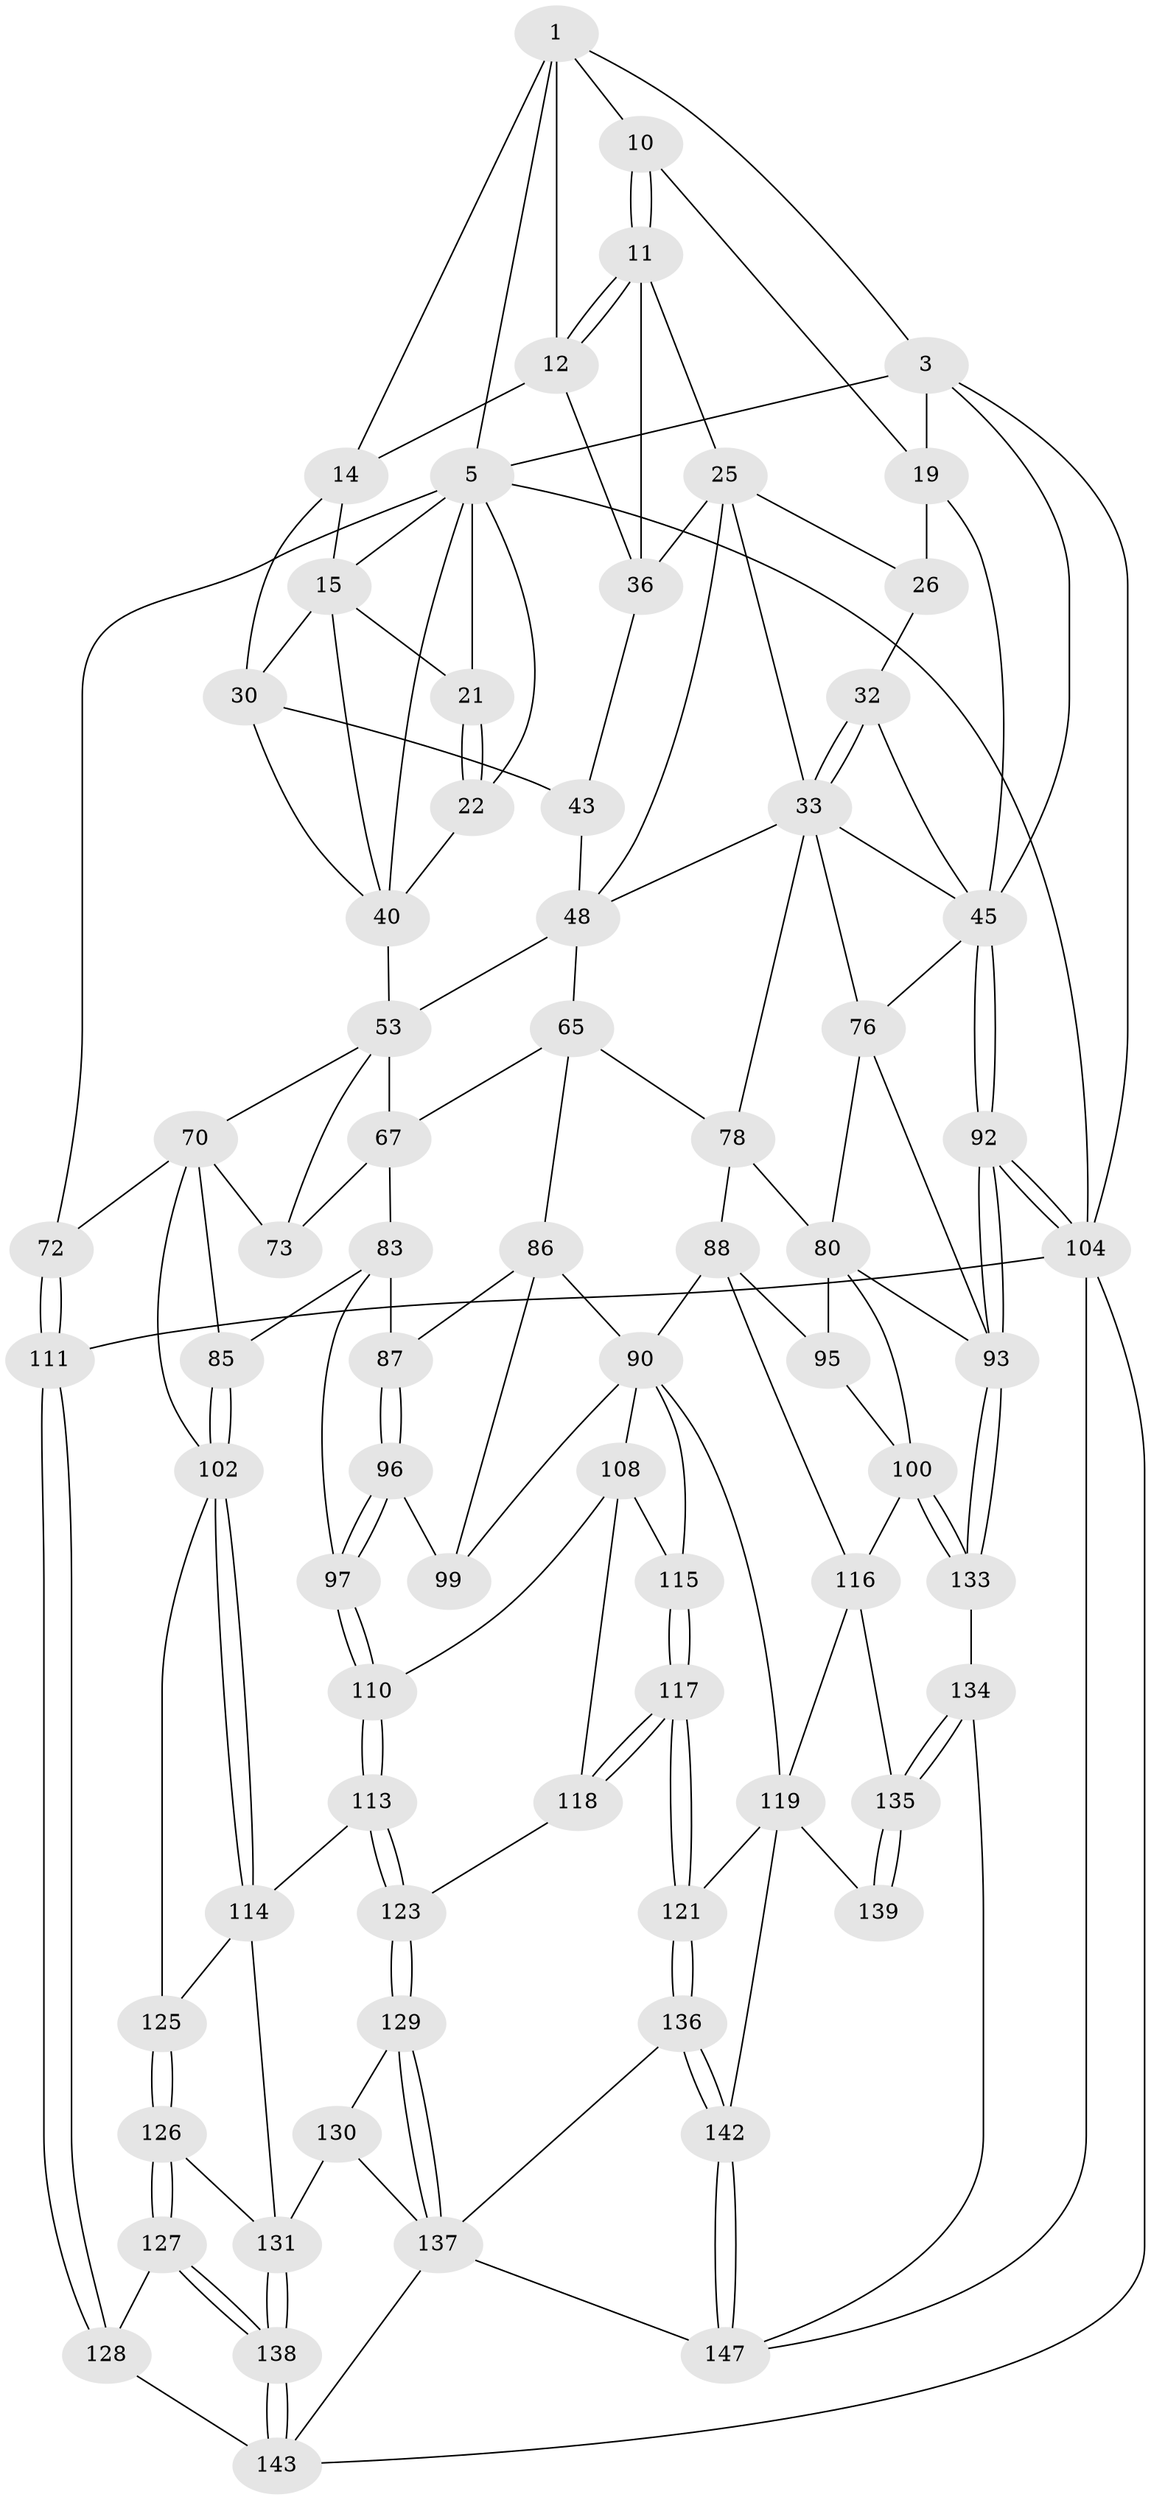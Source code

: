 // original degree distribution, {3: 0.02027027027027027, 5: 0.5472972972972973, 4: 0.21621621621621623, 6: 0.21621621621621623}
// Generated by graph-tools (version 1.1) at 2025/17/03/09/25 04:17:17]
// undirected, 74 vertices, 174 edges
graph export_dot {
graph [start="1"]
  node [color=gray90,style=filled];
  1 [pos="+0.5029314647344739+0",super="+2+8"];
  3 [pos="+1+0",super="+4"];
  5 [pos="+0+0",super="+6+23"];
  10 [pos="+0.6497154129136374+0.06360403265977446",super="+17"];
  11 [pos="+0.6540804105183495+0.08695700391531064",super="+24"];
  12 [pos="+0.49209388844960145+0.11367608897935463",super="+13"];
  14 [pos="+0.3113753754793573+0.04500270058526146",super="+29"];
  15 [pos="+0.18007728967829034+0.061093502785015255",super="+27"];
  19 [pos="+0.9864357522570383+0.16711979096935042",super="+20+35"];
  21 [pos="+0.05383086424986472+0.13214791169264825"];
  22 [pos="+0.033035633605476115+0.16496399719698662"];
  25 [pos="+0.7135381677736331+0.10072155954680591",super="+34"];
  26 [pos="+0.838695230167775+0.05879848262661804",super="+31"];
  30 [pos="+0.31845240700893734+0.12892538683020027",super="+39"];
  32 [pos="+0.8311507818198609+0.2537171047212226"];
  33 [pos="+0.8029129230108876+0.2673609700565234",super="+57"];
  36 [pos="+0.6472432488363303+0.19602687663668275",super="+37"];
  40 [pos="+0.24031288093774+0.32507712266814953",super="+41"];
  43 [pos="+0.4921609730884974+0.1524675534863229",super="+44"];
  45 [pos="+1+0.42713806142180627",super="+46"];
  48 [pos="+0.619665693139396+0.28125135249677014",super="+60+49"];
  53 [pos="+0.4678610307093901+0.33991699243145135",super="+54+61"];
  65 [pos="+0.5111888946924242+0.4675367513443289",super="+66"];
  67 [pos="+0.4630872748515965+0.46192947887974894",super="+82+68"];
  70 [pos="+0.014880099453459954+0.5460994001723853",super="+71+74"];
  72 [pos="+0+0.5591529675957353"];
  73 [pos="+0.27462093402453736+0.44999264869424255",super="+75"];
  76 [pos="+0.8905460972610859+0.4999006094815739",super="+77"];
  78 [pos="+0.6426664249898933+0.5381002525893228",super="+79"];
  80 [pos="+0.7584848703808581+0.5568038730273278",super="+81+98"];
  83 [pos="+0.36518862154596127+0.5437677554202874",super="+84"];
  85 [pos="+0.22653002044290688+0.6001312663052313"];
  86 [pos="+0.45897128000151155+0.5715268235521981",super="+91"];
  87 [pos="+0.4089492562635869+0.5741725046017869"];
  88 [pos="+0.5820502956706125+0.6700148752683156",super="+89"];
  90 [pos="+0.5441920987684086+0.689145847955601",super="+105"];
  92 [pos="+1+0.8606927218964281"];
  93 [pos="+1+0.842335552398866",super="+94"];
  95 [pos="+0.6604036356671753+0.6504805412321145"];
  96 [pos="+0.35827527573827905+0.6562862109989609"];
  97 [pos="+0.293236829341823+0.6648160527141486"];
  99 [pos="+0.3826317770655884+0.6668845899349506"];
  100 [pos="+0.7879031682240151+0.7496721453166935",super="+101"];
  102 [pos="+0.15599673773495104+0.7054441841574406",super="+103"];
  104 [pos="+1+1",super="+112"];
  108 [pos="+0.3453642347299986+0.7431777742619723",super="+109"];
  110 [pos="+0.2883897732210812+0.7162739909202868"];
  111 [pos="+0+0.8738952254179003"];
  113 [pos="+0.2068612030629615+0.7734940571509044"];
  114 [pos="+0.20060906536414805+0.7766380115166757",super="+124"];
  115 [pos="+0.3919541541163648+0.7621426291633563"];
  116 [pos="+0.7071189723805698+0.8358498496930351",super="+122"];
  117 [pos="+0.40536988758222475+0.8348388134526569"];
  118 [pos="+0.32414739758716404+0.8131046013502393"];
  119 [pos="+0.5239860028556546+0.7460461062868724",super="+120"];
  121 [pos="+0.4391515460538036+0.8648467315207472"];
  123 [pos="+0.3054089203893754+0.8339199902571056"];
  125 [pos="+0.035410570801565046+0.7107624632344222"];
  126 [pos="+0.08431797120288359+0.8413323105799522"];
  127 [pos="+0.06864393692984777+0.8698440294671991"];
  128 [pos="+0+0.8825408103544148"];
  129 [pos="+0.2842005591938665+0.8730095798837584"];
  130 [pos="+0.2320676179335211+0.8944329353904464"];
  131 [pos="+0.22851143189020495+0.8931342144451301",super="+132"];
  133 [pos="+0.8538695616469366+0.9194296420309416"];
  134 [pos="+0.7120753627490966+1"];
  135 [pos="+0.6705930629701623+0.9117818848158843"];
  136 [pos="+0.40280453681875095+0.9259417066454056"];
  137 [pos="+0.3945079380793554+0.9326824059399995",super="+144"];
  138 [pos="+0.11500174502488715+0.9711555051522877"];
  139 [pos="+0.6277340197965265+0.9133509494379175"];
  142 [pos="+0.4981171769142911+0.9953089121656168"];
  143 [pos="+0.10295747921797814+1",super="+146"];
  147 [pos="+0.5350039731600861+1",super="+148"];
  1 -- 10;
  1 -- 3;
  1 -- 5;
  1 -- 14;
  1 -- 12;
  3 -- 19;
  3 -- 5;
  3 -- 104;
  3 -- 45;
  5 -- 104;
  5 -- 21;
  5 -- 15;
  5 -- 72;
  5 -- 22;
  5 -- 40;
  10 -- 11;
  10 -- 11;
  10 -- 19;
  11 -- 12;
  11 -- 12;
  11 -- 25;
  11 -- 36;
  12 -- 36;
  12 -- 14;
  14 -- 15;
  14 -- 30;
  15 -- 40;
  15 -- 21;
  15 -- 30;
  19 -- 26 [weight=2];
  19 -- 45;
  21 -- 22;
  21 -- 22;
  22 -- 40;
  25 -- 26;
  25 -- 48;
  25 -- 36;
  25 -- 33;
  26 -- 32;
  30 -- 40;
  30 -- 43;
  32 -- 33;
  32 -- 33;
  32 -- 45;
  33 -- 48;
  33 -- 76;
  33 -- 45;
  33 -- 78;
  36 -- 43;
  40 -- 53;
  43 -- 48 [weight=2];
  45 -- 92;
  45 -- 92;
  45 -- 76;
  48 -- 65;
  48 -- 53 [weight=3];
  53 -- 67;
  53 -- 70;
  53 -- 73;
  65 -- 78;
  65 -- 67;
  65 -- 86;
  67 -- 83;
  67 -- 73 [weight=2];
  70 -- 72;
  70 -- 102;
  70 -- 73;
  70 -- 85;
  72 -- 111;
  72 -- 111;
  76 -- 80;
  76 -- 93;
  78 -- 88;
  78 -- 80;
  80 -- 95;
  80 -- 100;
  80 -- 93;
  83 -- 87;
  83 -- 97;
  83 -- 85;
  85 -- 102;
  85 -- 102;
  86 -- 87;
  86 -- 90;
  86 -- 99;
  87 -- 96;
  87 -- 96;
  88 -- 95;
  88 -- 90;
  88 -- 116;
  90 -- 99;
  90 -- 115;
  90 -- 119;
  90 -- 108;
  92 -- 93;
  92 -- 93;
  92 -- 104;
  92 -- 104;
  93 -- 133;
  93 -- 133;
  95 -- 100;
  96 -- 97;
  96 -- 97;
  96 -- 99;
  97 -- 110;
  97 -- 110;
  100 -- 133;
  100 -- 133;
  100 -- 116;
  102 -- 114;
  102 -- 114;
  102 -- 125;
  104 -- 111;
  104 -- 147;
  104 -- 143;
  108 -- 115;
  108 -- 110;
  108 -- 118;
  110 -- 113;
  110 -- 113;
  111 -- 128;
  111 -- 128;
  113 -- 114;
  113 -- 123;
  113 -- 123;
  114 -- 125;
  114 -- 131;
  115 -- 117;
  115 -- 117;
  116 -- 135;
  116 -- 119;
  117 -- 118;
  117 -- 118;
  117 -- 121;
  117 -- 121;
  118 -- 123;
  119 -- 121;
  119 -- 139 [weight=2];
  119 -- 142;
  121 -- 136;
  121 -- 136;
  123 -- 129;
  123 -- 129;
  125 -- 126;
  125 -- 126;
  126 -- 127;
  126 -- 127;
  126 -- 131;
  127 -- 128;
  127 -- 138;
  127 -- 138;
  128 -- 143;
  129 -- 130;
  129 -- 137;
  129 -- 137;
  130 -- 131;
  130 -- 137;
  131 -- 138;
  131 -- 138;
  133 -- 134;
  134 -- 135;
  134 -- 135;
  134 -- 147;
  135 -- 139;
  135 -- 139;
  136 -- 137;
  136 -- 142;
  136 -- 142;
  137 -- 147;
  137 -- 143;
  138 -- 143;
  138 -- 143;
  142 -- 147;
  142 -- 147;
}
